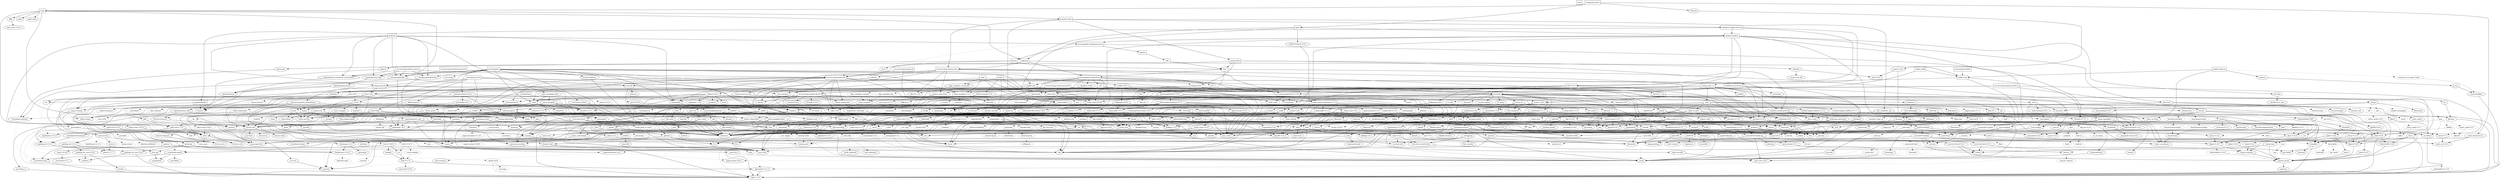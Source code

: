 digraph {
    0 [ label = "tests" shape = box]
    1 [ label = "catalyst-toolbox" shape = box]
    2 [ label = "chain-addr 0.1.0" shape = box]
    3 [ label = "chain-core 0.1.0" shape = box]
    4 [ label = "chain-ser 0.1.0" shape = box]
    5 [ label = "chain-crypto 0.1.0" shape = box]
    6 [ label = "typed-bytes 0.1.0" shape = box]
    7 [ label = "chain-impl-mockchain 0.1.0" shape = box]
    8 [ label = "cardano-legacy-address 0.1.1" shape = box]
    9 [ label = "chain-time 0.1.0" shape = box]
    10 [ label = "chain-vote 0.1.0" shape = box]
    11 [ label = "imhamt 0.1.0" shape = box]
    12 [ label = "sparse-array 0.1.0" shape = box]
    13 [ label = "chain-storage 0.1.0" shape = box]
    14 [ label = "jcli" shape = box]
    15 [ label = "jormungandr-lib 0.13.0" shape = box]
    16 [ label = "jormungandr-automation" shape = box]
    17 [ label = "jortestkit" shape = box]
    18 [ label = "jormungandr-integration-tests" shape = box]
    19 [ label = "hersir" shape = box]
    20 [ label = "thor" shape = box]
    21 [ label = "loki" shape = box]
    22 [ label = "mjolnir" shape = box]
    23 [ label = "snapshot-lib" shape = box]
    24 [ label = "symmetric-cipher" shape = box]
    25 [ label = "vit-servicing-station-lib" shape = box]
    26 [ label = "event-db" shape = box]
    27 [ label = "vit-servicing-station-tests" shape = box]
    28 [ label = "wallet 0.8.3" shape = box]
    29 [ label = "chain-path-derivation 0.8.3" shape = box]
    30 [ label = "hdkeygen 0.8.3" shape = box]
    31 [ label = "chain-network" shape = box]
    32 [ label = "jormungandrwallet" shape = box]
    33 [ label = "wallet-core" shape = box]
    34 [ label = "wallet-wasm-js" shape = box]
    35 [ label = "wallet-uniffi" shape = box]
    36 [ label = "jormungandr" shape = box]
    37 [ label = "explorer" shape = box]
    38 [ label = "settings" shape = box]
    39 [ label = "blockchain" shape = box]
    40 [ label = "vit-servicing-station-cli" shape = box]
    41 [ label = "vit-servicing-station-server" shape = box]
    42 [ label = "iapyx" shape = box]
    43 [ label = "valgrind" shape = box]
    44 [ label = "vitup" shape = box]
    45 [ label = "mainnet-lib" shape = box]
    46 [ label = "mainnet-tools" shape = box]
    47 [ label = "scheduler-service-lib" shape = box]
    48 [ label = "signals-handler" shape = box]
    49 [ label = "snapshot-trigger-service" shape = box]
    50 [ label = "voting_tools_rs" shape = box]
    51 [ label = "integration-tests" shape = box]
    52 [ label = "cat-data-service" shape = box]
    53 [ label = "audit" shape = box]
    54 [ label = "vit-servicing-station-cli-f10" shape = box]
    55 [ label = "vit-servicing-station-lib-f10" shape = box]
    56 [ label = "vit-servicing-station-server-f10" shape = box]
    57 [ label = "vit-servicing-station-tests-f10" shape = box]
    58 [ label = "sign" shape = box]
    59 [ label = "assert_fs" ]
    60 [ label = "bech32 0.8.1" ]
    61 [ label = "clap 4.4.8" ]
    62 [ label = "color-eyre" ]
    63 [ label = "csv" ]
    64 [ label = "fraction" ]
    65 [ label = "futures" ]
    66 [ label = "gag" ]
    67 [ label = "governor" ]
    68 [ label = "graphql_client" ]
    69 [ label = "hex" ]
    70 [ label = "image" ]
    71 [ label = "itertools 0.10.5" ]
    72 [ label = "once_cell" ]
    73 [ label = "qrcode" ]
    74 [ label = "quircs" ]
    75 [ label = "rand 0.8.5" ]
    76 [ label = "rand_chacha 0.3.1" ]
    77 [ label = "rayon" ]
    78 [ label = "regex" ]
    79 [ label = "reqwest" ]
    80 [ label = "rust_decimal" ]
    81 [ label = "serde" ]
    82 [ label = "serde_json" ]
    83 [ label = "serde_yaml 0.9.27" ]
    84 [ label = "sscanf" ]
    85 [ label = "thiserror" ]
    86 [ label = "time" ]
    87 [ label = "tokio" ]
    88 [ label = "tracing" ]
    89 [ label = "tracing-subscriber" ]
    90 [ label = "url" ]
    91 [ label = "cryptoxide 0.4.4" ]
    92 [ label = "proptest" ]
    93 [ label = "quickcheck" ]
    94 [ label = "curve25519-dalek-ng" ]
    95 [ label = "ed25519-bip32 0.4.1" ]
    96 [ label = "ed25519-dalek" ]
    97 [ label = "generic-array" ]
    98 [ label = "rand_core 0.6.4" ]
    99 [ label = "sha2 0.10.8" ]
    100 [ label = "lazy_static" ]
    101 [ label = "strum 0.24.1" ]
    102 [ label = "cbor_event" ]
    103 [ label = "base64 0.21.5" ]
    104 [ label = "const_format" ]
    105 [ label = "criterion" style = dashed]
    106 [ label = "data-pile" ]
    107 [ label = "sled" ]
    108 [ label = "tempfile" ]
    109 [ label = "base64 0.13.1" ]
    110 [ label = "bincode" ]
    111 [ label = "bytes" ]
    112 [ label = "clap_complete" ]
    113 [ label = "gtmpl" ]
    114 [ label = "rpassword" ]
    115 [ label = "serde_yaml 0.8.26" ]
    116 [ label = "http" ]
    117 [ label = "humantime" ]
    118 [ label = "parity-multiaddr" ]
    119 [ label = "serde_with" ]
    120 [ label = "assert_cmd" ]
    121 [ label = "bytesize" ]
    122 [ label = "custom_debug" ]
    123 [ label = "flate2" ]
    124 [ label = "fs_extra" ]
    125 [ label = "json" ]
    126 [ label = "keynesis" ]
    127 [ label = "log" ]
    128 [ label = "netstat2" ]
    129 [ label = "os_info" ]
    130 [ label = "poldercast" ]
    131 [ label = "predicates 2.1.5" ]
    132 [ label = "prost 0.9.0" ]
    133 [ label = "semver" ]
    134 [ label = "sysinfo" ]
    135 [ label = "tar" ]
    136 [ label = "tokio-stream" ]
    137 [ label = "tonic 0.6.2" ]
    138 [ label = "warp" ]
    139 [ label = "zip" ]
    140 [ label = "console" ]
    141 [ label = "dialoguer" ]
    142 [ label = "indicatif" ]
    143 [ label = "sha-1" ]
    144 [ label = "sha2 0.9.9" ]
    145 [ label = "bech32 0.7.3" ]
    146 [ label = "yaml-rust" ]
    147 [ label = "ctrlc" ]
    148 [ label = "slave-pool" ]
    149 [ label = "cocoon" ]
    150 [ label = "dirs" ]
    151 [ label = "serde_test" style = dashed]
    152 [ label = "zeroize" ]
    153 [ label = "diesel" ]
    154 [ label = "diesel_migrations" ]
    155 [ label = "dotenv" ]
    156 [ label = "http-zipkin" ]
    157 [ label = "notify" ]
    158 [ label = "r2d2" ]
    159 [ label = "simplelog 0.8.0" ]
    160 [ label = "tracing-futures" ]
    161 [ label = "bb8" ]
    162 [ label = "bb8-postgres" ]
    163 [ label = "chrono" ]
    164 [ label = "dotenvy" ]
    165 [ label = "tokio-postgres" ]
    166 [ label = "cfg-if 0.1.10" ]
    167 [ label = "dyn-clone" ]
    168 [ label = "fake" ]
    169 [ label = "hyper" ]
    170 [ label = "postgres" ]
    171 [ label = "pretty_assertions" ]
    172 [ label = "rand 0.7.3" ]
    173 [ label = "rand_core 0.5.1" ]
    174 [ label = "refinery" ]
    175 [ label = "hashlink" ]
    176 [ label = "http-body" ]
    177 [ label = "pin-project" ]
    178 [ label = "clear_on_drop" ]
    179 [ label = "console_error_panic_hook" style = dashed]
    180 [ label = "getrandom 0.2.11" ]
    181 [ label = "js-sys" ]
    182 [ label = "wasm-bindgen" ]
    183 [ label = "web-sys" ]
    184 [ label = "uniffi" ]
    185 [ label = "arc-swap" ]
    186 [ label = "jsonrpsee-core" ]
    187 [ label = "jsonrpsee-http-server" ]
    188 [ label = "linked-hash-map" ]
    189 [ label = "local-ip-address" ]
    190 [ label = "lru" ]
    191 [ label = "opentelemetry" ]
    192 [ label = "opentelemetry-otlp" ]
    193 [ label = "opentelemetry-semantic-conventions" ]
    194 [ label = "prometheus" style = dashed]
    195 [ label = "tokio-util 0.6.10" ]
    196 [ label = "tracing-appender" ]
    197 [ label = "tracing-opentelemetry" ]
    198 [ label = "trust-dns-resolver" ]
    199 [ label = "anyhow" ]
    200 [ label = "async-graphql" ]
    201 [ label = "async-graphql-warp" ]
    202 [ label = "futures-channel" ]
    203 [ label = "futures-util" ]
    204 [ label = "ed25519-bip32 0.3.2" ]
    205 [ label = "prettytable-rs" ]
    206 [ label = "warp-reverse-proxy" ]
    207 [ label = "diffy" ]
    208 [ label = "glob" ]
    209 [ label = "path-slash" ]
    210 [ label = "rustls 0.20.9" ]
    211 [ label = "rustls-pemfile" ]
    212 [ label = "tempdir" ]
    213 [ label = "tokio-rustls 0.23.4" ]
    214 [ label = "uuid 0.8.2" ]
    215 [ label = "walkdir" ]
    216 [ label = "cardano-serialization-lib" ]
    217 [ label = "pharos" ]
    218 [ label = "job_scheduler_ng" ]
    219 [ label = "num-traits" ]
    220 [ label = "uuid 1.6.0" ]
    221 [ label = "bytekind" ]
    222 [ label = "cddl" ]
    223 [ label = "ciborium" ]
    224 [ label = "dashmap" ]
    225 [ label = "microtype" ]
    226 [ label = "nonempty" ]
    227 [ label = "validity" ]
    228 [ label = "cfg-if 1.0.0" ]
    229 [ label = "libmath" ]
    230 [ label = "rand_chacha 0.2.2" ]
    231 [ label = "axum" ]
    232 [ label = "metrics" ]
    233 [ label = "metrics-exporter-prometheus" ]
    234 [ label = "tower-http" ]
    235 [ label = "chain-addr 0.1.0" ]
    236 [ label = "chain-core 0.1.0" ]
    237 [ label = "chain-crypto 0.1.0" ]
    238 [ label = "chain-impl-mockchain 0.1.0" ]
    239 [ label = "chain-ser 0.1.0" ]
    240 [ label = "chain-storage 0.1.0" ]
    241 [ label = "chain-time 0.1.0" ]
    242 [ label = "chain-vote 0.1.0" ]
    243 [ label = "clap_complete_command" ]
    244 [ label = "jormungandr-lib 0.13.0" ]
    245 [ label = "wallet 0.8.3" ]
    246 [ label = "base64 0.12.3" ]
    247 [ label = "structopt" ]
    248 [ label = "itertools 0.9.0" ]
    249 [ label = "strum 0.21.0" ]
    250 [ label = "anstyle" ]
    251 [ label = "doc-comment" ]
    252 [ label = "globwalk" ]
    253 [ label = "predicates 3.0.4" ]
    254 [ label = "predicates-core" ]
    255 [ label = "predicates-tree" ]
    256 [ label = "clap_builder" ]
    257 [ label = "backtrace" ]
    258 [ label = "color-spantrace" style = dashed]
    259 [ label = "eyre" ]
    260 [ label = "indenter" ]
    261 [ label = "owo-colors" ]
    262 [ label = "tracing-error" style = dashed]
    263 [ label = "csv-core" ]
    264 [ label = "itoa" ]
    265 [ label = "ryu" ]
    266 [ label = "num" ]
    267 [ label = "futures-core" ]
    268 [ label = "futures-executor" ]
    269 [ label = "futures-io" ]
    270 [ label = "futures-sink" ]
    271 [ label = "futures-task" ]
    272 [ label = "filedescriptor" ]
    273 [ label = "futures-timer" style = dashed]
    274 [ label = "no-std-compat" ]
    275 [ label = "nonzero_ext" ]
    276 [ label = "parking_lot 0.12.1" ]
    277 [ label = "smallvec" ]
    278 [ label = "bytemuck" ]
    279 [ label = "byteorder" ]
    280 [ label = "color_quant" ]
    281 [ label = "gif" style = dashed]
    282 [ label = "jpeg-decoder" style = dashed]
    283 [ label = "num-iter" ]
    284 [ label = "num-rational 0.3.2" ]
    285 [ label = "png" style = dashed]
    286 [ label = "scoped_threadpool" style = dashed]
    287 [ label = "tiff" style = dashed]
    288 [ label = "either" ]
    289 [ label = "checked_int_cast" ]
    290 [ label = "ppv-lite86" ]
    291 [ label = "rayon-core" ]
    292 [ label = "aho-corasick" ]
    293 [ label = "memchr" ]
    294 [ label = "regex-automata 0.4.3" ]
    295 [ label = "regex-syntax 0.8.2" ]
    296 [ label = "serde_urlencoded" ]
    297 [ label = "tower-service" ]
    298 [ label = "arrayvec 0.7.4" ]
    299 [ label = "borsh" style = dashed]
    300 [ label = "rkyv" style = dashed]
    301 [ label = "indexmap 2.1.0" ]
    302 [ label = "unsafe-libyaml" ]
    303 [ label = "deranged" ]
    304 [ label = "powerfmt" ]
    305 [ label = "time-core" ]
    306 [ label = "mio" style = dashed]
    307 [ label = "num_cpus" style = dashed]
    308 [ label = "pin-project-lite" ]
    309 [ label = "tracing-core" ]
    310 [ label = "matchers" style = dashed]
    311 [ label = "nu-ansi-term" style = dashed]
    312 [ label = "sharded-slab" style = dashed]
    313 [ label = "thread_local" ]
    314 [ label = "tracing-log 0.2.0" style = dashed]
    315 [ label = "tracing-serde" style = dashed]
    316 [ label = "form_urlencoded" ]
    317 [ label = "idna 0.4.0" ]
    318 [ label = "percent-encoding" ]
    319 [ label = "bit-set" style = dashed]
    320 [ label = "bit-vec" style = dashed]
    321 [ label = "bitflags 2.4.1" ]
    322 [ label = "rand_xorshift" ]
    323 [ label = "rusty-fork" style = dashed]
    324 [ label = "unarray" ]
    325 [ label = "env_logger" style = dashed]
    326 [ label = "digest 0.9.0" ]
    327 [ label = "subtle-ng" ]
    328 [ label = "curve25519-dalek" ]
    329 [ label = "ed25519" ]
    330 [ label = "typenum" ]
    331 [ label = "digest 0.10.7" ]
    332 [ label = "atty" style = dashed]
    333 [ label = "cast" style = dashed]
    334 [ label = "clap 2.34.0" ]
    335 [ label = "criterion-plot" style = dashed]
    336 [ label = "oorandom" style = dashed]
    337 [ label = "plotters" style = dashed]
    338 [ label = "serde_cbor" style = dashed]
    339 [ label = "tinytemplate" style = dashed]
    340 [ label = "memmap2" ]
    341 [ label = "crc32fast" ]
    342 [ label = "crossbeam-epoch" ]
    343 [ label = "crossbeam-utils" ]
    344 [ label = "fxhash" ]
    345 [ label = "libc" ]
    346 [ label = "parking_lot 0.11.2" ]
    347 [ label = "fastrand" ]
    348 [ label = "gtmpl_value" ]
    349 [ label = "indexmap 1.9.3" ]
    350 [ label = "fnv" ]
    351 [ label = "arrayref" ]
    352 [ label = "bs58" ]
    353 [ label = "data-encoding" ]
    354 [ label = "multihash" ]
    355 [ label = "static_assertions" ]
    356 [ label = "unsigned-varint 0.7.2" ]
    357 [ label = "bstr" ]
    358 [ label = "wait-timeout" ]
    359 [ label = "miniz_oxide 0.7.1" style = dashed]
    360 [ label = "cryptoxide 0.3.6" ]
    361 [ label = "bitflags 1.3.2" ]
    362 [ label = "difflib" style = dashed]
    363 [ label = "float-cmp" style = dashed]
    364 [ label = "normalize-line-endings" style = dashed]
    365 [ label = "filetime" ]
    366 [ label = "tokio-util 0.7.10" ]
    367 [ label = "async-stream" ]
    368 [ label = "h2" style = dashed]
    369 [ label = "hyper-timeout" style = dashed]
    370 [ label = "tower" ]
    371 [ label = "tower-layer" ]
    372 [ label = "headers" ]
    373 [ label = "mime" ]
    374 [ label = "mime_guess" ]
    375 [ label = "multer" ]
    376 [ label = "scoped-tls" ]
    377 [ label = "tokio-rustls 0.24.1" style = dashed]
    378 [ label = "tokio-tungstenite" style = dashed]
    379 [ label = "aes 0.8.3" style = dashed]
    380 [ label = "bzip2" style = dashed]
    381 [ label = "constant_time_eq" style = dashed]
    382 [ label = "hmac 0.12.1" ]
    383 [ label = "pbkdf2 0.11.0" style = dashed]
    384 [ label = "sha1" ]
    385 [ label = "zstd" style = dashed]
    386 [ label = "unicode-width" ]
    387 [ label = "shell-words" ]
    388 [ label = "number_prefix" ]
    389 [ label = "block-buffer 0.9.0" ]
    390 [ label = "opaque-debug" ]
    391 [ label = "crossbeam-channel" ]
    392 [ label = "aes-gcm" ]
    393 [ label = "chacha20poly1305" ]
    394 [ label = "hmac 0.11.0" ]
    395 [ label = "pbkdf2 0.9.0" ]
    396 [ label = "dirs-sys" ]
    397 [ label = "libsqlite3-sys" style = dashed]
    398 [ label = "pq-sys" style = dashed]
    399 [ label = "migrations_internals" ]
    400 [ label = "zipkin" ]
    401 [ label = "scheduled-thread-pool" ]
    402 [ label = "termcolor" ]
    403 [ label = "fallible-iterator" ]
    404 [ label = "phf" ]
    405 [ label = "postgres-protocol" ]
    406 [ label = "postgres-types" ]
    407 [ label = "whoami" ]
    408 [ label = "deunicode" ]
    409 [ label = "url-escape" style = dashed]
    410 [ label = "httparse" ]
    411 [ label = "httpdate" ]
    412 [ label = "socket2" style = dashed]
    413 [ label = "want" ]
    414 [ label = "ansi_term 0.11.0" ]
    415 [ label = "difference" ]
    416 [ label = "getrandom 0.1.16" style = dashed]
    417 [ label = "refinery-core" ]
    418 [ label = "hashbrown 0.14.2" ]
    419 [ label = "camino" ]
    420 [ label = "cargo_metadata" ]
    421 [ label = "beef" ]
    422 [ label = "jsonrpsee-types" ]
    423 [ label = "rustc-hash" style = dashed]
    424 [ label = "globset" ]
    425 [ label = "unicase" ]
    426 [ label = "hashbrown 0.12.3" ]
    427 [ label = "opentelemetry_api" ]
    428 [ label = "opentelemetry_sdk" ]
    429 [ label = "opentelemetry-proto" ]
    430 [ label = "prost 0.11.9" style = dashed]
    431 [ label = "tonic 0.8.3" style = dashed]
    432 [ label = "protobuf" style = dashed]
    433 [ label = "slab" style = dashed]
    434 [ label = "tracing-log 0.1.4" style = dashed]
    435 [ label = "lru-cache" ]
    436 [ label = "resolv-conf" style = dashed]
    437 [ label = "trust-dns-proto" ]
    438 [ label = "async-graphql-parser" ]
    439 [ label = "async-graphql-value" ]
    440 [ label = "fast_chemail" style = dashed]
    441 [ label = "pin-utils" ]
    442 [ label = "encode_unicode" ]
    443 [ label = "is-terminal" ]
    444 [ label = "term" ]
    445 [ label = "ansi_term 0.12.1" ]
    446 [ label = "ring 0.16.20" ]
    447 [ label = "sct" ]
    448 [ label = "webpki" ]
    449 [ label = "rand 0.4.6" ]
    450 [ label = "remove_dir_all" ]
    451 [ label = "same-file" ]
    452 [ label = "num-bigint" ]
    453 [ label = "num-integer" ]
    454 [ label = "schemars" ]
    455 [ label = "cron" ]
    456 [ label = "libm" style = dashed]
    457 [ label = "abnf_to_pest" ]
    458 [ label = "base16" ]
    459 [ label = "base64-url" style = dashed]
    460 [ label = "clap 3.2.25" style = dashed]
    461 [ label = "codespan-reporting" ]
    462 [ label = "hexf-parse" ]
    463 [ label = "itertools 0.11.0" ]
    464 [ label = "lexical-core" ]
    465 [ label = "pest_meta" ]
    466 [ label = "pest_vm" ]
    467 [ label = "regex-syntax 0.7.5" style = dashed]
    468 [ label = "simplelog 0.12.1" ]
    469 [ label = "uriparse" style = dashed]
    470 [ label = "ciborium-io" ]
    471 [ label = "ciborium-ll" ]
    472 [ label = "lock_api" ]
    473 [ label = "parking_lot_core 0.9.9" ]
    474 [ label = "secrecy" style = dashed]
    475 [ label = "rand 0.3.23" ]
    476 [ label = "axum-core" ]
    477 [ label = "matchit" ]
    478 [ label = "serde_path_to_error" style = dashed]
    479 [ label = "sync_wrapper" ]
    480 [ label = "ahash 0.7.7" ]
    481 [ label = "ipnet" ]
    482 [ label = "metrics-util" ]
    483 [ label = "quanta" ]
    484 [ label = "http-range-header" ]
    485 [ label = "typed-bytes 0.1.0" ]
    486 [ label = "cardano-legacy-address 0.1.1" ]
    487 [ label = "imhamt 0.1.0" ]
    488 [ label = "sparse-array 0.1.0" ]
    489 [ label = "clap_complete_fig" style = dashed]
    490 [ label = "clap_complete_nushell" style = dashed]
    491 [ label = "chain-path-derivation 0.8.3" ]
    492 [ label = "hdkeygen 0.8.3" ]
    493 [ label = "ignore" ]
    494 [ label = "termtree" ]
    495 [ label = "anstream" style = dashed]
    496 [ label = "clap_lex 0.6.0" ]
    497 [ label = "strsim 0.10.0" style = dashed]
    498 [ label = "rustc-demangle" ]
    499 [ label = "num-complex" ]
    500 [ label = "num-rational 0.4.1" ]
    501 [ label = "weezl" style = dashed]
    502 [ label = "deflate" style = dashed]
    503 [ label = "miniz_oxide 0.3.7" style = dashed]
    504 [ label = "miniz_oxide 0.4.4" style = dashed]
    505 [ label = "crossbeam-deque" ]
    506 [ label = "bitvec" style = dashed]
    507 [ label = "bytecheck" style = dashed]
    508 [ label = "ptr_meta" style = dashed]
    509 [ label = "rend" style = dashed]
    510 [ label = "seahash" style = dashed]
    511 [ label = "tinyvec" ]
    512 [ label = "equivalent" ]
    513 [ label = "regex-automata 0.1.10" style = dashed]
    514 [ label = "overload" style = dashed]
    515 [ label = "unicode-bidi" ]
    516 [ label = "unicode-normalization" ]
    517 [ label = "quick-error" style = dashed]
    518 [ label = "subtle" ]
    519 [ label = "signature" ]
    520 [ label = "block-buffer 0.10.4" style = dashed]
    521 [ label = "crypto-common" ]
    522 [ label = "strsim 0.8.0" style = dashed]
    523 [ label = "textwrap 0.11.0" ]
    524 [ label = "vec_map" style = dashed]
    525 [ label = "plotters-backend" style = dashed]
    526 [ label = "plotters-svg" style = dashed]
    527 [ label = "half" ]
    528 [ label = "memoffset" ]
    529 [ label = "scopeguard" ]
    530 [ label = "instant" ]
    531 [ label = "parking_lot_core 0.8.6" ]
    532 [ label = "unsigned-varint 0.5.1" ]
    533 [ label = "adler" style = dashed]
    534 [ label = "tokio-io-timeout" style = dashed]
    535 [ label = "headers-core" ]
    536 [ label = "encoding_rs" ]
    537 [ label = "spin" ]
    538 [ label = "rustls 0.21.9" style = dashed]
    539 [ label = "tungstenite" style = dashed]
    540 [ label = "cipher 0.4.4" ]
    541 [ label = "bzip2-sys" style = dashed]
    542 [ label = "password-hash" style = dashed]
    543 [ label = "zstd-safe" style = dashed]
    544 [ label = "aead 0.4.3" ]
    545 [ label = "aes 0.7.5" style = dashed]
    546 [ label = "cipher 0.3.0" ]
    547 [ label = "ctr" ]
    548 [ label = "ghash" ]
    549 [ label = "aead 0.5.2" ]
    550 [ label = "chacha20" ]
    551 [ label = "poly1305" ]
    552 [ label = "crypto-mac" ]
    553 [ label = "lazycell" ]
    554 [ label = "zipkin-types" ]
    555 [ label = "phf_shared" ]
    556 [ label = "md-5" ]
    557 [ label = "stringprep" ]
    558 [ label = "try-lock" ]
    559 [ label = "siphasher 1.0.0" ]
    560 [ label = "toml" ]
    561 [ label = "ahash 0.8.6" style = dashed]
    562 [ label = "allocator-api2" style = dashed]
    563 [ label = "cargo-platform" ]
    564 [ label = "hostname" style = dashed]
    565 [ label = "idna 0.2.3" ]
    566 [ label = "pest" ]
    567 [ label = "ascii_utils" style = dashed]
    568 [ label = "dirs-next" ]
    569 [ label = "untrusted 0.7.1" ]
    570 [ label = "ring 0.17.5" ]
    571 [ label = "untrusted 0.9.0" ]
    572 [ label = "nom" ]
    573 [ label = "abnf" ]
    574 [ label = "pretty" ]
    575 [ label = "clap_lex 0.2.4" style = dashed]
    576 [ label = "textwrap 0.16.0" style = dashed]
    577 [ label = "lexical-parse-float" style = dashed]
    578 [ label = "lexical-parse-integer" style = dashed]
    579 [ label = "lexical-util" ]
    580 [ label = "lexical-write-float" style = dashed]
    581 [ label = "lexical-write-integer" style = dashed]
    582 [ label = "atomic-shim" style = dashed]
    583 [ label = "hashbrown 0.11.2" style = dashed]
    584 [ label = "sketches-ddsketch" style = dashed]
    585 [ label = "anstyle-parse" style = dashed]
    586 [ label = "anstyle-query" style = dashed]
    587 [ label = "colorchoice" style = dashed]
    588 [ label = "utf8parse" style = dashed]
    589 [ label = "adler32" style = dashed]
    590 [ label = "funty" style = dashed]
    591 [ label = "radium" style = dashed]
    592 [ label = "tap" style = dashed]
    593 [ label = "wyz" style = dashed]
    594 [ label = "simdutf8" style = dashed]
    595 [ label = "tinyvec_macros" style = dashed]
    596 [ label = "regex-syntax 0.6.29" style = dashed]
    597 [ label = "rustls-webpki" style = dashed]
    598 [ label = "utf-8" style = dashed]
    599 [ label = "inout" ]
    600 [ label = "base64ct" style = dashed]
    601 [ label = "zstd-sys" style = dashed]
    602 [ label = "polyval" ]
    603 [ label = "universal-hash 0.5.1" ]
    604 [ label = "siphasher 0.3.11" ]
    605 [ label = "finl_unicode" ]
    606 [ label = "serde_spanned" ]
    607 [ label = "toml_datetime" ]
    608 [ label = "toml_edit" style = dashed]
    609 [ label = "zerocopy" style = dashed]
    610 [ label = "match_cfg" style = dashed]
    611 [ label = "matches" ]
    612 [ label = "ucd-trie" ]
    613 [ label = "dirs-sys-next" ]
    614 [ label = "minimal-lexical" ]
    615 [ label = "abnf-core" ]
    616 [ label = "arrayvec 0.5.2" ]
    617 [ label = "typed-arena" ]
    618 [ label = "unicode-segmentation" ]
    619 [ label = "os_str_bytes" style = dashed]
    620 [ label = "universal-hash 0.4.1" ]
    621 [ label = "winnow" style = dashed]
    1 -> 62 [ ]
    1 -> 66 [ ]
    1 -> 67 [ ]
    1 -> 18 [ ]
    1 -> 73 [ ]
    1 -> 74 [ ]
    1 -> 84 [ ]
    1 -> 24 [ ]
    1 -> 25 [ style = dotted]
    1 -> 28 [ ]
    2 -> 3 [ ]
    2 -> 5 [ ]
    3 -> 4 [ ]
    4 -> 85 [ ]
    5 -> 60 [ ]
    5 -> 94 [ ]
    5 -> 95 [ ]
    5 -> 96 [ ]
    5 -> 69 [ ]
    5 -> 92 [ style = dotted]
    5 -> 93 [ style = dotted]
    5 -> 77 [ ]
    5 -> 99 [ ]
    5 -> 6 [ ]
    7 -> 8 [ ]
    7 -> 2 [ ]
    7 -> 9 [ ]
    7 -> 10 [ ]
    7 -> 11 [ ]
    7 -> 12 [ ]
    7 -> 101 [ ]
    7 -> 88 [ ]
    8 -> 102 [ ]
    8 -> 95 [ ]
    9 -> 3 [ ]
    9 -> 92 [ style = dotted]
    9 -> 93 [ style = dotted]
    10 -> 103 [ ]
    10 -> 3 [ ]
    10 -> 5 [ ]
    10 -> 104 [ ]
    11 -> 92 [ style = dotted]
    11 -> 85 [ ]
    13 -> 105 [ style = dotted]
    13 -> 106 [ ]
    13 -> 98 [ style = dotted]
    13 -> 107 [ ]
    13 -> 108 [ style = dotted]
    13 -> 85 [ ]
    14 -> 110 [ ]
    14 -> 112 [ ]
    14 -> 113 [ ]
    14 -> 15 [ ]
    14 -> 79 [ ]
    14 -> 114 [ ]
    14 -> 115 [ ]
    15 -> 7 [ ]
    15 -> 116 [ ]
    15 -> 117 [ ]
    15 -> 118 [ ]
    15 -> 119 [ ]
    16 -> 120 [ ]
    16 -> 13 [ ]
    16 -> 68 [ ]
    16 -> 14 [ ]
    16 -> 17 [ ]
    16 -> 125 [ ]
    16 -> 128 [ ]
    16 -> 130 [ ]
    16 -> 137 [ ]
    16 -> 89 [ ]
    17 -> 59 [ ]
    17 -> 109 [ ]
    17 -> 60 [ ]
    17 -> 121 [ ]
    17 -> 63 [ ]
    17 -> 122 [ ]
    17 -> 141 [ ]
    17 -> 124 [ ]
    17 -> 69 [ ]
    17 -> 117 [ ]
    17 -> 142 [ ]
    17 -> 129 [ ]
    17 -> 131 [ ]
    17 -> 79 [ ]
    17 -> 133 [ ]
    17 -> 115 [ ]
    17 -> 143 [ ]
    17 -> 144 [ ]
    17 -> 134 [ ]
    17 -> 135 [ ]
    17 -> 138 [ ]
    17 -> 139 [ ]
    18 -> 145 [ ]
    18 -> 19 [ ]
    18 -> 22 [ ]
    19 -> 147 [ ]
    19 -> 148 [ ]
    19 -> 20 [ ]
    20 -> 149 [ ]
    20 -> 150 [ ]
    20 -> 16 [ ]
    21 -> 20 [ ]
    22 -> 21 [ ]
    23 -> 64 [ ]
    23 -> 15 [ ]
    23 -> 79 [ ]
    23 -> 80 [ ]
    23 -> 151 [ style = dotted]
    23 -> 83 [ ]
    24 -> 91 [ ]
    24 -> 75 [ ]
    24 -> 85 [ ]
    24 -> 152 [ ]
    25 -> 61 [ ]
    25 -> 154 [ ]
    25 -> 155 [ ]
    25 -> 26 [ ]
    25 -> 156 [ ]
    25 -> 71 [ ]
    25 -> 157 [ ]
    25 -> 159 [ ]
    25 -> 23 [ ]
    25 -> 160 [ ]
    25 -> 89 [ ]
    25 -> 138 [ ]
    26 -> 162 [ ]
    26 -> 164 [ ]
    26 -> 80 [ ]
    26 -> 85 [ ]
    27 -> 120 [ ]
    27 -> 166 [ ]
    27 -> 167 [ ]
    27 -> 168 [ ]
    27 -> 17 [ ]
    27 -> 171 [ ]
    27 -> 174 [ ]
    27 -> 25 [ ]
    28 -> 175 [ ]
    28 -> 30 [ ]
    28 -> 71 [ ]
    28 -> 15 [ ]
    29 -> 85 [ ]
    30 -> 8 [ ]
    30 -> 2 [ ]
    30 -> 29 [ ]
    31 -> 5 [ ]
    31 -> 65 [ ]
    31 -> 85 [ ]
    31 -> 137 [ ]
    32 -> 33 [ ]
    33 -> 145 [ ]
    33 -> 24 [ ]
    33 -> 28 [ ]
    34 -> 178 [ ]
    34 -> 179 [ style = dotted]
    34 -> 33 [ ]
    34 -> 183 [ ]
    35 -> 184 [ ]
    35 -> 33 [ ]
    36 -> 185 [ ]
    36 -> 31 [ ]
    36 -> 13 [ ]
    36 -> 61 [ ]
    36 -> 156 [ ]
    36 -> 15 [ ]
    36 -> 187 [ ]
    36 -> 189 [ ]
    36 -> 192 [ ]
    36 -> 193 [ ]
    36 -> 130 [ ]
    36 -> 194 [ style = dotted]
    36 -> 79 [ ]
    36 -> 115 [ ]
    36 -> 196 [ ]
    36 -> 197 [ ]
    36 -> 198 [ ]
    36 -> 138 [ ]
    37 -> 199 [ ]
    37 -> 201 [ ]
    37 -> 31 [ ]
    37 -> 156 [ ]
    37 -> 18 [ ]
    37 -> 192 [ ]
    37 -> 193 [ ]
    37 -> 196 [ ]
    37 -> 197 [ ]
    38 -> 107 [ ]
    38 -> 85 [ ]
    39 -> 7 [ ]
    39 -> 190 [ ]
    40 -> 63 [ ]
    40 -> 25 [ ]
    41 -> 192 [ ]
    41 -> 193 [ ]
    41 -> 196 [ ]
    41 -> 197 [ ]
    41 -> 25 [ ]
    42 -> 1 [ ]
    42 -> 204 [ ]
    42 -> 205 [ ]
    42 -> 43 [ ]
    43 -> 16 [ ]
    43 -> 27 [ ]
    43 -> 33 [ ]
    43 -> 206 [ ]
    44 -> 207 [ ]
    44 -> 208 [ ]
    44 -> 46 [ ]
    44 -> 209 [ ]
    44 -> 213 [ ]
    44 -> 196 [ ]
    44 -> 214 [ ]
    44 -> 43 [ ]
    45 -> 216 [ ]
    45 -> 217 [ ]
    45 -> 23 [ ]
    45 -> 212 [ ]
    45 -> 20 [ ]
    46 -> 218 [ ]
    46 -> 45 [ ]
    46 -> 205 [ ]
    46 -> 49 [ ]
    46 -> 27 [ ]
    47 -> 163 [ ]
    47 -> 61 [ ]
    47 -> 65 [ ]
    47 -> 17 [ ]
    47 -> 220 [ ]
    48 -> 65 [ ]
    48 -> 87 [ ]
    49 -> 1 [ ]
    49 -> 47 [ ]
    49 -> 48 [ ]
    49 -> 50 [ ]
    50 -> 221 [ ]
    50 -> 216 [ ]
    50 -> 222 [ ]
    50 -> 61 [ ]
    50 -> 62 [ ]
    50 -> 224 [ ]
    50 -> 150 [ ]
    50 -> 225 [ ]
    50 -> 226 [ ]
    50 -> 92 [ ]
    50 -> 77 [ ]
    50 -> 80 [ ]
    50 -> 227 [ ]
    51 -> 42 [ ]
    51 -> 229 [ ]
    51 -> 230 [ ]
    51 -> 44 [ ]
    52 -> 231 [ ]
    52 -> 61 [ ]
    52 -> 26 [ ]
    52 -> 233 [ ]
    52 -> 119 [ ]
    52 -> 234 [ ]
    52 -> 89 [ ]
    53 -> 240 [ ]
    53 -> 243 [ ]
    53 -> 62 [ ]
    53 -> 63 [ ]
    53 -> 115 [ ]
    53 -> 245 [ ]
    54 -> 63 [ ]
    54 -> 172 [ ]
    54 -> 108 [ ]
    54 -> 55 [ ]
    55 -> 246 [ ]
    55 -> 154 [ ]
    55 -> 155 [ ]
    55 -> 156 [ ]
    55 -> 248 [ ]
    55 -> 157 [ ]
    55 -> 159 [ ]
    55 -> 247 [ ]
    55 -> 249 [ ]
    55 -> 160 [ ]
    55 -> 89 [ ]
    55 -> 138 [ ]
    56 -> 196 [ ]
    56 -> 55 [ ]
    57 -> 120 [ ]
    57 -> 166 [ ]
    57 -> 7 [ ]
    57 -> 167 [ ]
    57 -> 168 [ ]
    57 -> 17 [ ]
    57 -> 171 [ ]
    57 -> 55 [ ]
    58 -> 13 [ ]
    58 -> 243 [ ]
    58 -> 62 [ ]
    58 -> 15 [ ]
    58 -> 79 [ ]
    58 -> 115 [ ]
    59 -> 251 [ ]
    59 -> 252 [ ]
    59 -> 253 [ ]
    59 -> 255 [ ]
    59 -> 108 [ ]
    61 -> 256 [ ]
    62 -> 257 [ ]
    62 -> 258 [ style = dotted]
    62 -> 259 [ ]
    63 -> 263 [ ]
    63 -> 264 [ ]
    63 -> 265 [ ]
    63 -> 81 [ ]
    64 -> 100 [ style = dotted]
    64 -> 266 [ ]
    65 -> 268 [ style = dotted]
    66 -> 272 [ ]
    66 -> 108 [ ]
    67 -> 65 [ style = dotted]
    67 -> 273 [ style = dotted]
    67 -> 274 [ ]
    67 -> 275 [ ]
    67 -> 276 [ ]
    67 -> 75 [ style = dotted]
    68 -> 82 [ ]
    70 -> 278 [ ]
    70 -> 281 [ style = dotted]
    70 -> 283 [ ]
    70 -> 284 [ ]
    70 -> 285 [ style = dotted]
    70 -> 286 [ style = dotted]
    70 -> 287 [ style = dotted]
    71 -> 288 [ ]
    73 -> 289 [ ]
    73 -> 70 [ style = dotted]
    74 -> 219 [ ]
    74 -> 85 [ ]
    75 -> 76 [ style = dotted]
    76 -> 290 [ ]
    76 -> 98 [ ]
    77 -> 288 [ ]
    77 -> 291 [ ]
    78 -> 294 [ ]
    79 -> 103 [ ]
    79 -> 203 [ ]
    79 -> 116 [ ]
    79 -> 82 [ style = dotted]
    79 -> 296 [ ]
    79 -> 297 [ ]
    79 -> 90 [ ]
    80 -> 298 [ ]
    80 -> 299 [ style = dotted]
    80 -> 170 [ style = dotted]
    80 -> 300 [ style = dotted]
    82 -> 264 [ ]
    82 -> 265 [ ]
    82 -> 81 [ ]
    83 -> 301 [ ]
    83 -> 264 [ ]
    83 -> 265 [ ]
    83 -> 81 [ ]
    83 -> 302 [ ]
    84 -> 104 [ ]
    84 -> 100 [ ]
    84 -> 78 [ ]
    86 -> 303 [ ]
    86 -> 264 [ style = dotted]
    86 -> 305 [ ]
    87 -> 111 [ style = dotted]
    87 -> 306 [ style = dotted]
    87 -> 307 [ style = dotted]
    87 -> 276 [ style = dotted]
    87 -> 308 [ ]
    88 -> 127 [ style = dotted]
    88 -> 308 [ ]
    88 -> 309 [ ]
    89 -> 310 [ style = dotted]
    89 -> 311 [ style = dotted]
    89 -> 78 [ style = dotted]
    89 -> 82 [ style = dotted]
    89 -> 312 [ style = dotted]
    89 -> 277 [ style = dotted]
    89 -> 313 [ style = dotted]
    89 -> 86 [ style = dotted]
    89 -> 88 [ style = dotted]
    89 -> 314 [ style = dotted]
    89 -> 315 [ style = dotted]
    90 -> 316 [ ]
    90 -> 317 [ ]
    90 -> 81 [ style = dotted]
    92 -> 319 [ style = dotted]
    92 -> 321 [ ]
    92 -> 100 [ style = dotted]
    92 -> 219 [ ]
    92 -> 75 [ ]
    92 -> 322 [ ]
    92 -> 295 [ style = dotted]
    92 -> 323 [ style = dotted]
    92 -> 324 [ ]
    93 -> 325 [ style = dotted]
    93 -> 172 [ ]
    94 -> 279 [ ]
    94 -> 326 [ ]
    94 -> 98 [ ]
    94 -> 327 [ ]
    94 -> 152 [ ]
    95 -> 91 [ ]
    96 -> 328 [ ]
    96 -> 329 [ ]
    96 -> 172 [ style = dotted]
    96 -> 81 [ style = dotted]
    96 -> 144 [ ]
    97 -> 330 [ ]
    98 -> 180 [ style = dotted]
    99 -> 331 [ ]
    105 -> 334 [ style = dashed]
    105 -> 335 [ style = dashed]
    105 -> 63 [ style = dashed]
    105 -> 65 [ style = dotted]
    105 -> 100 [ style = dashed]
    105 -> 336 [ style = dashed]
    105 -> 337 [ style = dashed]
    105 -> 77 [ style = dashed]
    105 -> 78 [ style = dashed]
    105 -> 338 [ style = dashed]
    105 -> 339 [ style = dashed]
    105 -> 87 [ style = dotted]
    105 -> 215 [ style = dashed]
    106 -> 340 [ ]
    107 -> 341 [ ]
    107 -> 342 [ ]
    107 -> 344 [ ]
    107 -> 345 [ ]
    107 -> 127 [ ]
    107 -> 346 [ ]
    108 -> 228 [ ]
    108 -> 347 [ ]
    110 -> 81 [ ]
    111 -> 81 [ style = dotted]
    112 -> 61 [ ]
    113 -> 348 [ ]
    113 -> 71 [ ]
    113 -> 100 [ ]
    113 -> 318 [ ]
    114 -> 82 [ ]
    115 -> 349 [ ]
    115 -> 265 [ ]
    115 -> 146 [ ]
    116 -> 111 [ ]
    116 -> 350 [ ]
    116 -> 264 [ ]
    118 -> 351 [ ]
    118 -> 352 [ ]
    118 -> 279 [ ]
    118 -> 353 [ ]
    118 -> 354 [ ]
    118 -> 355 [ ]
    118 -> 356 [ ]
    118 -> 90 [ style = dotted]
    119 -> 109 [ style = dotted]
    119 -> 163 [ style = dotted]
    119 -> 69 [ style = dotted]
    119 -> 349 [ style = dotted]
    119 -> 82 [ style = dotted]
    119 -> 86 [ style = dotted]
    120 -> 357 [ ]
    120 -> 251 [ ]
    120 -> 253 [ ]
    120 -> 255 [ ]
    120 -> 358 [ ]
    123 -> 341 [ ]
    123 -> 359 [ style = dotted]
    126 -> 360 [ ]
    126 -> 69 [ ]
    126 -> 76 [ ]
    126 -> 85 [ ]
    127 -> 81 [ style = dotted]
    128 -> 361 [ ]
    128 -> 345 [ ]
    128 -> 85 [ ]
    129 -> 127 [ ]
    130 -> 126 [ ]
    130 -> 190 [ ]
    131 -> 362 [ style = dotted]
    131 -> 363 [ style = dotted]
    131 -> 71 [ ]
    131 -> 364 [ style = dotted]
    131 -> 254 [ ]
    131 -> 78 [ style = dotted]
    132 -> 111 [ ]
    133 -> 81 [ style = dotted]
    134 -> 77 [ style = dotted]
    135 -> 365 [ ]
    136 -> 366 [ style = dotted]
    137 -> 367 [ ]
    137 -> 109 [ ]
    137 -> 369 [ style = dotted]
    137 -> 318 [ ]
    137 -> 132 [ style = dotted]
    137 -> 136 [ ]
    137 -> 195 [ ]
    137 -> 370 [ style = dotted]
    137 -> 160 [ style = dotted]
    138 -> 372 [ ]
    138 -> 169 [ ]
    138 -> 374 [ ]
    138 -> 375 [ style = dotted]
    138 -> 177 [ ]
    138 -> 211 [ ]
    138 -> 376 [ ]
    138 -> 82 [ ]
    138 -> 296 [ ]
    138 -> 377 [ style = dotted]
    138 -> 136 [ ]
    138 -> 378 [ style = dotted]
    139 -> 379 [ style = dotted]
    139 -> 279 [ ]
    139 -> 380 [ style = dotted]
    139 -> 381 [ style = dotted]
    139 -> 123 [ style = dotted]
    139 -> 383 [ style = dotted]
    139 -> 384 [ style = dotted]
    139 -> 86 [ style = dotted]
    139 -> 385 [ style = dotted]
    140 -> 100 [ ]
    140 -> 345 [ ]
    140 -> 386 [ style = dotted]
    141 -> 140 [ ]
    141 -> 387 [ ]
    141 -> 108 [ style = dotted]
    141 -> 152 [ style = dotted]
    142 -> 140 [ ]
    142 -> 388 [ ]
    142 -> 78 [ ]
    143 -> 389 [ ]
    143 -> 228 [ ]
    143 -> 326 [ ]
    143 -> 390 [ ]
    144 -> 389 [ ]
    144 -> 228 [ ]
    144 -> 326 [ ]
    144 -> 390 [ ]
    146 -> 188 [ ]
    148 -> 391 [ ]
    149 -> 392 [ ]
    149 -> 393 [ ]
    149 -> 395 [ ]
    149 -> 75 [ ]
    150 -> 396 [ ]
    151 -> 81 [ style = dashed]
    153 -> 361 [ style = dotted]
    153 -> 279 [ ]
    153 -> 163 [ style = dotted]
    153 -> 397 [ style = dotted]
    153 -> 398 [ style = dotted]
    153 -> 158 [ style = dotted]
    153 -> 82 [ style = dotted]
    154 -> 399 [ ]
    156 -> 116 [ ]
    156 -> 400 [ ]
    157 -> 361 [ ]
    157 -> 391 [ style = dotted]
    157 -> 365 [ ]
    157 -> 345 [ ]
    157 -> 215 [ ]
    158 -> 127 [ ]
    158 -> 401 [ ]
    159 -> 163 [ ]
    159 -> 127 [ ]
    159 -> 402 [ style = dotted]
    160 -> 177 [ style = dotted]
    160 -> 88 [ ]
    161 -> 203 [ ]
    161 -> 87 [ ]
    162 -> 161 [ ]
    162 -> 165 [ ]
    163 -> 219 [ ]
    163 -> 81 [ style = dotted]
    165 -> 203 [ ]
    165 -> 318 [ ]
    165 -> 404 [ ]
    165 -> 406 [ ]
    165 -> 366 [ ]
    165 -> 407 [ ]
    168 -> 163 [ style = dotted]
    168 -> 408 [ ]
    168 -> 116 [ style = dotted]
    168 -> 75 [ ]
    168 -> 409 [ style = dotted]
    169 -> 368 [ style = dotted]
    169 -> 176 [ ]
    169 -> 410 [ ]
    169 -> 411 [ ]
    169 -> 412 [ style = dotted]
    169 -> 297 [ ]
    169 -> 413 [ ]
    170 -> 165 [ ]
    171 -> 414 [ ]
    171 -> 415 [ ]
    172 -> 173 [ ]
    173 -> 416 [ style = dotted]
    174 -> 417 [ ]
    175 -> 418 [ ]
    176 -> 116 [ ]
    176 -> 308 [ ]
    179 -> 182 [ style = dashed]
    180 -> 228 [ ]
    181 -> 182 [ ]
    182 -> 228 [ ]
    183 -> 181 [ ]
    184 -> 199 [ ]
    184 -> 111 [ ]
    184 -> 420 [ ]
    184 -> 127 [ ]
    184 -> 72 [ ]
    184 -> 355 [ ]
    186 -> 298 [ style = dotted]
    186 -> 169 [ style = dotted]
    186 -> 422 [ ]
    186 -> 75 [ style = dotted]
    186 -> 423 [ style = dotted]
    187 -> 424 [ ]
    187 -> 186 [ ]
    187 -> 100 [ ]
    187 -> 425 [ ]
    189 -> 85 [ ]
    190 -> 426 [ style = dotted]
    191 -> 428 [ ]
    192 -> 429 [ ]
    193 -> 191 [ ]
    194 -> 350 [ style = dashed]
    194 -> 100 [ style = dashed]
    194 -> 293 [ style = dashed]
    194 -> 276 [ style = dashed]
    194 -> 432 [ style = dotted]
    194 -> 85 [ style = dashed]
    195 -> 267 [ ]
    195 -> 270 [ ]
    195 -> 433 [ style = dotted]
    195 -> 87 [ ]
    196 -> 391 [ ]
    196 -> 85 [ ]
    196 -> 89 [ ]
    197 -> 191 [ ]
    197 -> 434 [ style = dotted]
    197 -> 89 [ ]
    198 -> 435 [ ]
    198 -> 436 [ style = dotted]
    198 -> 437 [ ]
    200 -> 438 [ ]
    200 -> 367 [ ]
    200 -> 109 [ ]
    200 -> 440 [ style = dotted]
    200 -> 375 [ ]
    200 -> 219 [ ]
    200 -> 72 [ ]
    200 -> 78 [ ]
    200 -> 296 [ ]
    200 -> 355 [ ]
    200 -> 108 [ ]
    201 -> 200 [ ]
    201 -> 138 [ ]
    202 -> 267 [ ]
    202 -> 270 [ style = dotted]
    203 -> 202 [ style = dotted]
    203 -> 269 [ style = dotted]
    203 -> 271 [ ]
    203 -> 293 [ style = dotted]
    203 -> 308 [ ]
    203 -> 441 [ ]
    203 -> 433 [ style = dotted]
    204 -> 360 [ ]
    205 -> 63 [ style = dotted]
    205 -> 442 [ ]
    205 -> 443 [ ]
    205 -> 100 [ ]
    205 -> 444 [ ]
    205 -> 386 [ ]
    206 -> 100 [ ]
    206 -> 79 [ ]
    206 -> 138 [ ]
    207 -> 445 [ ]
    210 -> 127 [ style = dotted]
    210 -> 446 [ ]
    210 -> 447 [ ]
    210 -> 448 [ ]
    211 -> 103 [ ]
    212 -> 449 [ ]
    212 -> 450 [ ]
    213 -> 210 [ ]
    213 -> 87 [ ]
    214 -> 180 [ style = dotted]
    214 -> 81 [ style = dotted]
    215 -> 451 [ ]
    216 -> 145 [ ]
    216 -> 102 [ ]
    216 -> 178 [ ]
    216 -> 95 [ ]
    216 -> 69 [ ]
    216 -> 71 [ ]
    216 -> 188 [ ]
    216 -> 452 [ ]
    216 -> 75 [ ]
    216 -> 454 [ ]
    216 -> 144 [ ]
    217 -> 65 [ ]
    218 -> 455 [ ]
    218 -> 220 [ ]
    219 -> 456 [ style = dotted]
    220 -> 180 [ style = dotted]
    220 -> 81 [ style = dotted]
    221 -> 69 [ style = dotted]
    221 -> 81 [ ]
    221 -> 324 [ ]
    222 -> 457 [ ]
    222 -> 458 [ ]
    222 -> 459 [ style = dotted]
    222 -> 163 [ style = dotted]
    222 -> 223 [ style = dotted]
    222 -> 460 [ style = dotted]
    222 -> 461 [ ]
    222 -> 353 [ ]
    222 -> 462 [ ]
    222 -> 463 [ ]
    222 -> 464 [ ]
    222 -> 466 [ ]
    222 -> 78 [ ]
    222 -> 467 [ style = dotted]
    222 -> 82 [ style = dotted]
    222 -> 468 [ ]
    222 -> 469 [ style = dotted]
    223 -> 471 [ ]
    223 -> 81 [ ]
    224 -> 418 [ ]
    224 -> 472 [ ]
    224 -> 72 [ ]
    224 -> 473 [ ]
    225 -> 474 [ style = dotted]
    226 -> 81 [ style = dotted]
    229 -> 475 [ ]
    230 -> 290 [ ]
    230 -> 173 [ ]
    231 -> 476 [ ]
    231 -> 361 [ ]
    231 -> 169 [ ]
    231 -> 477 [ ]
    231 -> 82 [ style = dotted]
    231 -> 478 [ style = dotted]
    231 -> 296 [ style = dotted]
    231 -> 479 [ ]
    231 -> 370 [ ]
    232 -> 480 [ ]
    233 -> 169 [ style = dotted]
    233 -> 349 [ ]
    233 -> 481 [ style = dotted]
    233 -> 482 [ ]
    233 -> 85 [ ]
    234 -> 321 [ ]
    234 -> 203 [ ]
    234 -> 176 [ ]
    234 -> 484 [ ]
    234 -> 371 [ ]
    234 -> 297 [ ]
    235 -> 236 [ ]
    235 -> 237 [ ]
    236 -> 239 [ ]
    237 -> 60 [ ]
    237 -> 94 [ ]
    237 -> 95 [ ]
    237 -> 96 [ ]
    237 -> 69 [ ]
    237 -> 92 [ style = dotted]
    237 -> 93 [ style = dotted]
    237 -> 77 [ ]
    237 -> 99 [ ]
    237 -> 485 [ ]
    238 -> 486 [ ]
    238 -> 235 [ ]
    238 -> 241 [ ]
    238 -> 242 [ ]
    238 -> 487 [ ]
    238 -> 488 [ ]
    238 -> 101 [ ]
    238 -> 88 [ ]
    239 -> 85 [ ]
    240 -> 106 [ ]
    240 -> 107 [ ]
    240 -> 85 [ ]
    241 -> 236 [ ]
    242 -> 103 [ ]
    242 -> 236 [ ]
    242 -> 237 [ ]
    242 -> 104 [ ]
    243 -> 489 [ style = dotted]
    243 -> 490 [ style = dotted]
    244 -> 238 [ ]
    244 -> 116 [ ]
    244 -> 117 [ ]
    244 -> 118 [ ]
    244 -> 119 [ ]
    245 -> 175 [ ]
    245 -> 492 [ ]
    245 -> 71 [ ]
    245 -> 244 [ ]
    247 -> 334 [ ]
    247 -> 100 [ ]
    248 -> 288 [ ]
    252 -> 361 [ ]
    252 -> 493 [ ]
    253 -> 250 [ ]
    253 -> 362 [ style = dotted]
    253 -> 463 [ ]
    253 -> 254 [ ]
    255 -> 254 [ ]
    255 -> 494 [ ]
    256 -> 495 [ style = dotted]
    256 -> 496 [ ]
    256 -> 497 [ style = dotted]
    257 -> 228 [ ]
    257 -> 498 [ ]
    258 -> 261 [ style = dashed]
    258 -> 262 [ style = dashed]
    259 -> 260 [ ]
    259 -> 72 [ ]
    262 -> 89 [ style = dashed]
    263 -> 293 [ ]
    266 -> 499 [ ]
    266 -> 283 [ ]
    266 -> 500 [ ]
    268 -> 203 [ ]
    272 -> 345 [ ]
    272 -> 85 [ ]
    276 -> 472 [ ]
    276 -> 473 [ ]
    281 -> 280 [ style = dashed]
    281 -> 501 [ style = dashed]
    282 -> 77 [ style = dotted]
    283 -> 453 [ ]
    284 -> 453 [ ]
    285 -> 361 [ style = dashed]
    285 -> 341 [ style = dashed]
    285 -> 502 [ style = dotted]
    285 -> 503 [ style = dashed]
    287 -> 282 [ style = dashed]
    287 -> 504 [ style = dashed]
    287 -> 501 [ style = dashed]
    291 -> 505 [ ]
    292 -> 293 [ style = dotted]
    294 -> 292 [ style = dotted]
    294 -> 295 [ style = dotted]
    296 -> 316 [ ]
    296 -> 264 [ ]
    296 -> 265 [ ]
    296 -> 81 [ ]
    300 -> 506 [ style = dotted]
    300 -> 426 [ style = dotted]
    300 -> 509 [ style = dotted]
    300 -> 510 [ style = dashed]
    300 -> 511 [ style = dotted]
    300 -> 220 [ style = dotted]
    301 -> 512 [ ]
    301 -> 418 [ ]
    303 -> 304 [ style = dotted]
    303 -> 81 [ style = dotted]
    306 -> 127 [ style = dotted]
    309 -> 72 [ style = dotted]
    310 -> 513 [ style = dashed]
    311 -> 514 [ style = dashed]
    312 -> 100 [ style = dashed]
    313 -> 228 [ ]
    313 -> 72 [ ]
    314 -> 127 [ style = dashed]
    314 -> 309 [ style = dashed]
    315 -> 81 [ style = dashed]
    315 -> 309 [ style = dashed]
    316 -> 318 [ ]
    317 -> 515 [ ]
    317 -> 516 [ ]
    319 -> 320 [ style = dashed]
    322 -> 98 [ ]
    323 -> 350 [ style = dashed]
    323 -> 517 [ style = dashed]
    323 -> 108 [ style = dashed]
    323 -> 358 [ style = dotted]
    325 -> 127 [ style = dashed]
    325 -> 78 [ style = dotted]
    326 -> 97 [ ]
    328 -> 279 [ ]
    328 -> 326 [ ]
    328 -> 173 [ ]
    328 -> 518 [ ]
    328 -> 152 [ ]
    329 -> 519 [ ]
    331 -> 520 [ style = dotted]
    331 -> 521 [ ]
    331 -> 518 [ style = dotted]
    334 -> 332 [ style = dotted]
    334 -> 361 [ ]
    334 -> 522 [ style = dotted]
    334 -> 523 [ ]
    334 -> 524 [ style = dotted]
    335 -> 333 [ style = dashed]
    335 -> 71 [ style = dashed]
    337 -> 219 [ style = dashed]
    337 -> 526 [ style = dotted]
    338 -> 527 [ style = dashed]
    338 -> 81 [ style = dashed]
    339 -> 82 [ style = dashed]
    341 -> 228 [ ]
    342 -> 343 [ ]
    342 -> 528 [ ]
    342 -> 529 [ ]
    343 -> 228 [ ]
    344 -> 279 [ ]
    346 -> 472 [ ]
    346 -> 531 [ ]
    349 -> 426 [ ]
    349 -> 81 [ style = dotted]
    354 -> 97 [ ]
    354 -> 532 [ ]
    357 -> 294 [ style = dotted]
    357 -> 81 [ style = dotted]
    359 -> 533 [ style = dashed]
    363 -> 219 [ style = dotted]
    365 -> 228 [ ]
    366 -> 267 [ ]
    366 -> 270 [ ]
    366 -> 87 [ ]
    366 -> 88 [ style = dotted]
    367 -> 267 [ ]
    367 -> 308 [ ]
    368 -> 203 [ style = dashed]
    368 -> 116 [ style = dashed]
    368 -> 301 [ style = dashed]
    368 -> 366 [ style = dashed]
    369 -> 169 [ style = dashed]
    369 -> 534 [ style = dashed]
    370 -> 203 [ style = dotted]
    370 -> 349 [ style = dotted]
    370 -> 177 [ style = dotted]
    370 -> 75 [ style = dotted]
    370 -> 366 [ style = dotted]
    370 -> 371 [ ]
    370 -> 297 [ ]
    372 -> 103 [ ]
    372 -> 535 [ ]
    372 -> 411 [ ]
    372 -> 373 [ ]
    372 -> 384 [ ]
    374 -> 373 [ ]
    374 -> 425 [ ]
    375 -> 536 [ ]
    375 -> 203 [ ]
    375 -> 116 [ ]
    375 -> 410 [ ]
    375 -> 127 [ ]
    375 -> 373 [ ]
    375 -> 537 [ ]
    377 -> 538 [ style = dashed]
    377 -> 87 [ style = dashed]
    378 -> 203 [ style = dashed]
    378 -> 87 [ style = dashed]
    378 -> 539 [ style = dashed]
    379 -> 540 [ style = dashed]
    380 -> 541 [ style = dashed]
    382 -> 331 [ ]
    383 -> 382 [ style = dotted]
    383 -> 542 [ style = dotted]
    383 -> 99 [ style = dotted]
    384 -> 331 [ ]
    385 -> 543 [ style = dashed]
    389 -> 97 [ ]
    391 -> 343 [ style = dotted]
    392 -> 544 [ ]
    392 -> 545 [ style = dotted]
    392 -> 547 [ ]
    392 -> 548 [ ]
    393 -> 549 [ ]
    393 -> 550 [ ]
    393 -> 551 [ ]
    394 -> 552 [ ]
    394 -> 326 [ ]
    395 -> 394 [ style = dotted]
    395 -> 144 [ style = dotted]
    399 -> 153 [ ]
    400 -> 553 [ ]
    400 -> 127 [ ]
    400 -> 308 [ ]
    400 -> 75 [ ]
    400 -> 554 [ ]
    401 -> 276 [ ]
    404 -> 555 [ ]
    405 -> 103 [ ]
    405 -> 279 [ ]
    405 -> 111 [ ]
    405 -> 403 [ ]
    405 -> 382 [ ]
    405 -> 556 [ ]
    405 -> 293 [ ]
    405 -> 75 [ ]
    405 -> 99 [ ]
    405 -> 557 [ ]
    406 -> 163 [ style = dotted]
    406 -> 405 [ ]
    406 -> 82 [ style = dotted]
    409 -> 318 [ style = dashed]
    413 -> 558 [ ]
    416 -> 228 [ style = dashed]
    417 -> 100 [ ]
    417 -> 170 [ style = dotted]
    417 -> 78 [ ]
    417 -> 559 [ ]
    417 -> 85 [ ]
    417 -> 86 [ ]
    417 -> 560 [ ]
    417 -> 90 [ ]
    417 -> 215 [ ]
    418 -> 561 [ style = dotted]
    418 -> 562 [ style = dotted]
    419 -> 81 [ style = dotted]
    420 -> 419 [ ]
    420 -> 563 [ ]
    420 -> 133 [ ]
    420 -> 82 [ ]
    421 -> 81 [ style = dotted]
    422 -> 199 [ ]
    422 -> 421 [ ]
    422 -> 82 [ ]
    422 -> 85 [ ]
    422 -> 88 [ ]
    424 -> 357 [ ]
    424 -> 350 [ ]
    424 -> 127 [ style = dotted]
    424 -> 78 [ ]
    426 -> 480 [ style = dotted]
    427 -> 350 [ style = dotted]
    427 -> 203 [ ]
    427 -> 349 [ ]
    427 -> 72 [ ]
    427 -> 85 [ ]
    428 -> 391 [ style = dotted]
    428 -> 224 [ style = dotted]
    428 -> 268 [ ]
    428 -> 427 [ ]
    428 -> 318 [ style = dotted]
    428 -> 75 [ style = dotted]
    428 -> 136 [ style = dotted]
    429 -> 65 [ ]
    429 -> 191 [ ]
    429 -> 431 [ style = dotted]
    430 -> 111 [ style = dashed]
    431 -> 367 [ style = dashed]
    431 -> 231 [ style = dotted]
    431 -> 109 [ style = dashed]
    431 -> 369 [ style = dotted]
    431 -> 430 [ style = dotted]
    431 -> 136 [ style = dashed]
    431 -> 160 [ style = dotted]
    434 -> 127 [ style = dashed]
    434 -> 309 [ style = dashed]
    435 -> 188 [ ]
    436 -> 564 [ style = dotted]
    436 -> 517 [ style = dashed]
    437 -> 353 [ ]
    437 -> 203 [ ]
    437 -> 565 [ ]
    437 -> 481 [ ]
    437 -> 100 [ ]
    437 -> 75 [ ]
    437 -> 85 [ ]
    437 -> 87 [ style = dotted]
    437 -> 88 [ ]
    437 -> 90 [ ]
    438 -> 439 [ ]
    438 -> 566 [ ]
    439 -> 111 [ ]
    439 -> 349 [ ]
    439 -> 82 [ ]
    440 -> 567 [ style = dashed]
    444 -> 568 [ ]
    446 -> 569 [ ]
    447 -> 570 [ ]
    448 -> 570 [ ]
    452 -> 453 [ ]
    452 -> 81 [ style = dotted]
    453 -> 219 [ ]
    454 -> 167 [ ]
    454 -> 82 [ ]
    455 -> 163 [ ]
    455 -> 572 [ ]
    455 -> 72 [ ]
    457 -> 573 [ ]
    457 -> 349 [ ]
    457 -> 71 [ ]
    457 -> 574 [ ]
    459 -> 103 [ style = dashed]
    460 -> 332 [ style = dotted]
    460 -> 361 [ style = dashed]
    460 -> 575 [ style = dashed]
    460 -> 349 [ style = dashed]
    460 -> 72 [ style = dotted]
    460 -> 497 [ style = dotted]
    460 -> 402 [ style = dotted]
    460 -> 576 [ style = dashed]
    461 -> 402 [ ]
    461 -> 386 [ ]
    463 -> 288 [ ]
    464 -> 577 [ style = dotted]
    464 -> 580 [ style = dotted]
    465 -> 72 [ ]
    465 -> 566 [ ]
    466 -> 465 [ ]
    468 -> 127 [ ]
    468 -> 402 [ style = dotted]
    468 -> 86 [ ]
    469 -> 350 [ style = dashed]
    469 -> 100 [ style = dashed]
    471 -> 470 [ ]
    471 -> 527 [ ]
    472 -> 529 [ ]
    473 -> 228 [ ]
    473 -> 277 [ ]
    474 -> 81 [ style = dotted]
    474 -> 152 [ style = dashed]
    475 -> 345 [ ]
    475 -> 449 [ ]
    476 -> 203 [ ]
    476 -> 176 [ ]
    476 -> 373 [ ]
    476 -> 371 [ ]
    476 -> 297 [ ]
    478 -> 264 [ style = dashed]
    478 -> 81 [ style = dashed]
    482 -> 582 [ style = dotted]
    482 -> 342 [ style = dotted]
    482 -> 583 [ style = dotted]
    482 -> 232 [ ]
    482 -> 307 [ style = dotted]
    482 -> 346 [ style = dotted]
    482 -> 483 [ style = dotted]
    482 -> 584 [ style = dotted]
    483 -> 343 [ ]
    483 -> 72 [ ]
    486 -> 102 [ ]
    486 -> 95 [ ]
    487 -> 85 [ ]
    489 -> 112 [ style = dashed]
    490 -> 112 [ style = dashed]
    491 -> 85 [ ]
    492 -> 486 [ ]
    492 -> 235 [ ]
    492 -> 491 [ ]
    493 -> 424 [ ]
    493 -> 100 [ ]
    493 -> 313 [ ]
    493 -> 215 [ ]
    495 -> 250 [ style = dashed]
    495 -> 585 [ style = dashed]
    495 -> 586 [ style = dotted]
    495 -> 587 [ style = dotted]
    499 -> 219 [ ]
    499 -> 81 [ style = dotted]
    500 -> 452 [ style = dotted]
    502 -> 589 [ style = dashed]
    502 -> 279 [ style = dashed]
    503 -> 589 [ style = dashed]
    504 -> 533 [ style = dashed]
    505 -> 342 [ style = dotted]
    506 -> 590 [ style = dashed]
    506 -> 591 [ style = dashed]
    506 -> 593 [ style = dashed]
    507 -> 508 [ style = dashed]
    507 -> 594 [ style = dotted]
    509 -> 507 [ style = dotted]
    511 -> 595 [ style = dotted]
    513 -> 596 [ style = dotted]
    516 -> 511 [ ]
    520 -> 97 [ style = dashed]
    521 -> 97 [ ]
    521 -> 98 [ style = dotted]
    523 -> 386 [ ]
    526 -> 525 [ style = dashed]
    530 -> 228 [ ]
    531 -> 530 [ ]
    531 -> 277 [ ]
    534 -> 87 [ style = dashed]
    535 -> 116 [ ]
    536 -> 228 [ ]
    538 -> 127 [ style = dotted]
    538 -> 597 [ style = dashed]
    538 -> 447 [ style = dashed]
    539 -> 279 [ style = dashed]
    539 -> 353 [ style = dotted]
    539 -> 116 [ style = dotted]
    539 -> 410 [ style = dotted]
    539 -> 127 [ style = dashed]
    539 -> 75 [ style = dashed]
    539 -> 384 [ style = dotted]
    539 -> 85 [ style = dashed]
    539 -> 90 [ style = dotted]
    539 -> 598 [ style = dashed]
    540 -> 521 [ ]
    540 -> 599 [ ]
    540 -> 152 [ style = dotted]
    541 -> 345 [ style = dashed]
    542 -> 600 [ style = dashed]
    542 -> 98 [ style = dotted]
    542 -> 518 [ style = dashed]
    543 -> 345 [ style = dashed]
    543 -> 601 [ style = dashed]
    544 -> 97 [ ]
    545 -> 228 [ style = dashed]
    545 -> 546 [ style = dashed]
    545 -> 390 [ style = dashed]
    546 -> 97 [ ]
    547 -> 546 [ ]
    548 -> 602 [ ]
    549 -> 521 [ ]
    550 -> 540 [ ]
    551 -> 390 [ ]
    551 -> 603 [ ]
    552 -> 97 [ ]
    552 -> 518 [ ]
    554 -> 353 [ ]
    555 -> 604 [ ]
    556 -> 331 [ ]
    557 -> 605 [ ]
    557 -> 515 [ ]
    557 -> 516 [ ]
    560 -> 608 [ style = dotted]
    561 -> 228 [ style = dashed]
    561 -> 609 [ style = dashed]
    563 -> 81 [ ]
    564 -> 610 [ style = dashed]
    565 -> 611 [ ]
    565 -> 515 [ ]
    565 -> 516 [ ]
    566 -> 293 [ style = dotted]
    566 -> 85 [ style = dotted]
    566 -> 612 [ ]
    568 -> 228 [ ]
    568 -> 613 [ ]
    570 -> 180 [ ]
    570 -> 571 [ ]
    572 -> 293 [ ]
    572 -> 614 [ ]
    573 -> 615 [ ]
    574 -> 616 [ ]
    574 -> 127 [ ]
    574 -> 617 [ ]
    574 -> 618 [ ]
    575 -> 619 [ style = dashed]
    577 -> 578 [ style = dashed]
    578 -> 579 [ style = dashed]
    579 -> 355 [ ]
    580 -> 581 [ style = dashed]
    581 -> 579 [ style = dashed]
    583 -> 480 [ style = dotted]
    585 -> 588 [ style = dotted]
    593 -> 592 [ style = dashed]
    597 -> 570 [ style = dashed]
    599 -> 97 [ ]
    602 -> 228 [ ]
    602 -> 390 [ ]
    602 -> 620 [ ]
    603 -> 521 [ ]
    603 -> 518 [ ]
    606 -> 81 [ style = dotted]
    607 -> 81 [ style = dotted]
    608 -> 301 [ style = dashed]
    608 -> 606 [ style = dotted]
    608 -> 607 [ style = dashed]
    608 -> 621 [ style = dashed]
    615 -> 572 [ ]
    620 -> 97 [ ]
    620 -> 518 [ ]
    621 -> 293 [ style = dotted]
}

